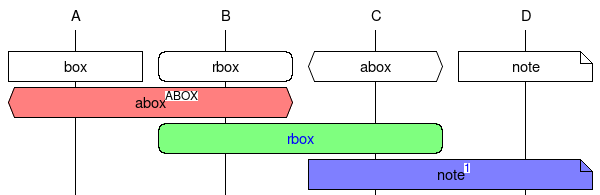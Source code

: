 # Example MSC using boxes
msc {
   # The entities
   A, B, C, D;
   # Small gap before the boxes
   |||;

   # Next four on same line due to ','
   A box A [label="box"],
   B rbox B [label="rbox"],
   C abox C [label="abox"],
   D note D [label="note"];

   # Example of the boxes with filled backgrounds
   A abox B [label="abox", 
	   textbgcolour="#ff7f7f", 
	   ID="ABOX"];
   B rbox C [label="rbox", 
	   textbgcolour="#7fff7f",  
	   URL="http://wiki.arsheet.org"];
   C note D [label="note", 
	   textbgcolour="#7f7fff", 
	   ID="1", 
	   IDURL="\ref Note#method()"];
}